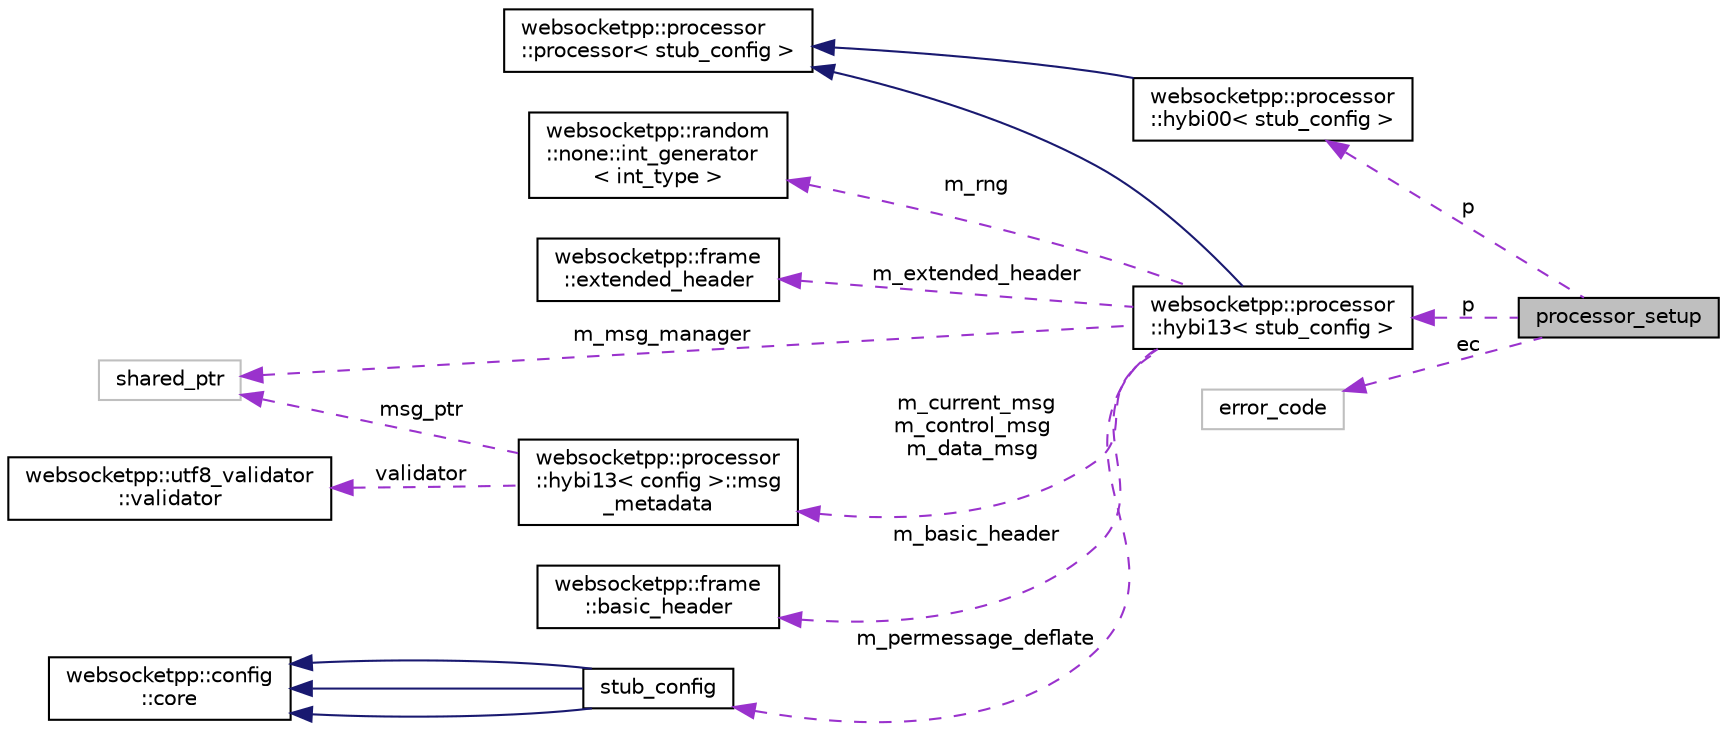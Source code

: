 digraph "processor_setup"
{
  edge [fontname="Helvetica",fontsize="10",labelfontname="Helvetica",labelfontsize="10"];
  node [fontname="Helvetica",fontsize="10",shape=record];
  rankdir="LR";
  Node1 [label="processor_setup",height=0.2,width=0.4,color="black", fillcolor="grey75", style="filled", fontcolor="black"];
  Node2 -> Node1 [dir="back",color="darkorchid3",fontsize="10",style="dashed",label=" p" ,fontname="Helvetica"];
  Node2 [label="websocketpp::processor\l::hybi00\< stub_config \>",height=0.2,width=0.4,color="black", fillcolor="white", style="filled",URL="$classwebsocketpp_1_1processor_1_1hybi00.html"];
  Node3 -> Node2 [dir="back",color="midnightblue",fontsize="10",style="solid",fontname="Helvetica"];
  Node3 [label="websocketpp::processor\l::processor\< stub_config \>",height=0.2,width=0.4,color="black", fillcolor="white", style="filled",URL="$classwebsocketpp_1_1processor_1_1processor.html"];
  Node4 -> Node1 [dir="back",color="darkorchid3",fontsize="10",style="dashed",label=" p" ,fontname="Helvetica"];
  Node4 [label="websocketpp::processor\l::hybi13\< stub_config \>",height=0.2,width=0.4,color="black", fillcolor="white", style="filled",URL="$classwebsocketpp_1_1processor_1_1hybi13.html"];
  Node3 -> Node4 [dir="back",color="midnightblue",fontsize="10",style="solid",fontname="Helvetica"];
  Node5 -> Node4 [dir="back",color="darkorchid3",fontsize="10",style="dashed",label=" m_rng" ,fontname="Helvetica"];
  Node5 [label="websocketpp::random\l::none::int_generator\l\< int_type \>",height=0.2,width=0.4,color="black", fillcolor="white", style="filled",URL="$classwebsocketpp_1_1random_1_1none_1_1int__generator.html",tooltip="Thread safe stub \"random\" integer generator. "];
  Node6 -> Node4 [dir="back",color="darkorchid3",fontsize="10",style="dashed",label=" m_extended_header" ,fontname="Helvetica"];
  Node6 [label="websocketpp::frame\l::extended_header",height=0.2,width=0.4,color="black", fillcolor="white", style="filled",URL="$structwebsocketpp_1_1frame_1_1extended__header.html",tooltip="The variable size component of a WebSocket frame header. "];
  Node7 -> Node4 [dir="back",color="darkorchid3",fontsize="10",style="dashed",label=" m_msg_manager" ,fontname="Helvetica"];
  Node7 [label="shared_ptr",height=0.2,width=0.4,color="grey75", fillcolor="white", style="filled"];
  Node8 -> Node4 [dir="back",color="darkorchid3",fontsize="10",style="dashed",label=" m_basic_header" ,fontname="Helvetica"];
  Node8 [label="websocketpp::frame\l::basic_header",height=0.2,width=0.4,color="black", fillcolor="white", style="filled",URL="$structwebsocketpp_1_1frame_1_1basic__header.html",tooltip="The constant size component of a WebSocket frame header. "];
  Node9 -> Node4 [dir="back",color="darkorchid3",fontsize="10",style="dashed",label=" m_permessage_deflate" ,fontname="Helvetica"];
  Node9 [label="stub_config",height=0.2,width=0.4,color="black", fillcolor="white", style="filled",URL="$structstub__config.html"];
  Node10 -> Node9 [dir="back",color="midnightblue",fontsize="10",style="solid",fontname="Helvetica"];
  Node10 [label="websocketpp::config\l::core",height=0.2,width=0.4,color="black", fillcolor="white", style="filled",URL="$structwebsocketpp_1_1config_1_1core.html",tooltip="Server config with iostream transport. "];
  Node10 -> Node9 [dir="back",color="midnightblue",fontsize="10",style="solid",fontname="Helvetica"];
  Node10 -> Node9 [dir="back",color="midnightblue",fontsize="10",style="solid",fontname="Helvetica"];
  Node11 -> Node4 [dir="back",color="darkorchid3",fontsize="10",style="dashed",label=" m_current_msg\nm_control_msg\nm_data_msg" ,fontname="Helvetica"];
  Node11 [label="websocketpp::processor\l::hybi13\< config \>::msg\l_metadata",height=0.2,width=0.4,color="black", fillcolor="white", style="filled",URL="$structwebsocketpp_1_1processor_1_1hybi13_1_1msg__metadata.html"];
  Node7 -> Node11 [dir="back",color="darkorchid3",fontsize="10",style="dashed",label=" msg_ptr" ,fontname="Helvetica"];
  Node12 -> Node11 [dir="back",color="darkorchid3",fontsize="10",style="dashed",label=" validator" ,fontname="Helvetica"];
  Node12 [label="websocketpp::utf8_validator\l::validator",height=0.2,width=0.4,color="black", fillcolor="white", style="filled",URL="$classwebsocketpp_1_1utf8__validator_1_1validator.html",tooltip="Provides streaming UTF8 validation functionality. "];
  Node13 -> Node1 [dir="back",color="darkorchid3",fontsize="10",style="dashed",label=" ec" ,fontname="Helvetica"];
  Node13 [label="error_code",height=0.2,width=0.4,color="grey75", fillcolor="white", style="filled"];
}
